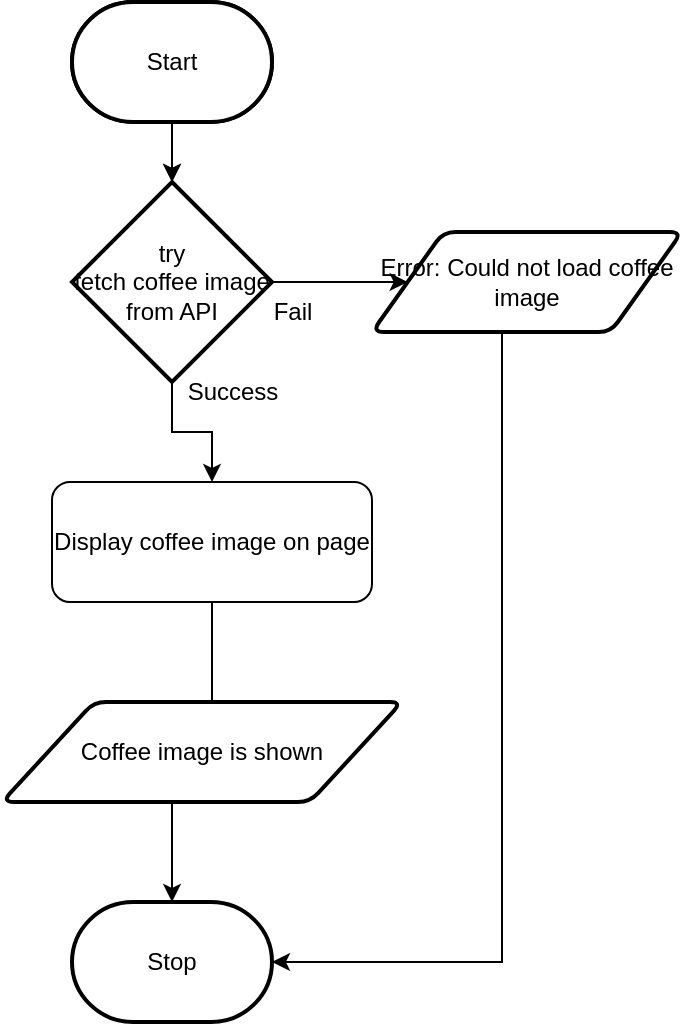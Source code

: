 <mxfile>
    <diagram id="HIP3nbAZw_EuaXWnEj3U" name="Page-1">
        <mxGraphModel dx="466" dy="390" grid="1" gridSize="10" guides="1" tooltips="1" connect="1" arrows="1" fold="1" page="1" pageScale="1" pageWidth="850" pageHeight="1100" math="0" shadow="0">
            <root>
                <mxCell id="0"/>
                <mxCell id="1" parent="0"/>
                <mxCell id="8" value="Start" style="strokeWidth=2;html=1;shape=mxgraph.flowchart.terminator;whiteSpace=wrap;" parent="1" vertex="1">
                    <mxGeometry x="255" y="150" width="100" height="60" as="geometry"/>
                </mxCell>
                <mxCell id="10" value="" style="edgeStyle=orthogonalEdgeStyle;html=1;rounded=0;" parent="1" source="8" edge="1">
                    <mxGeometry relative="1" as="geometry">
                        <mxPoint x="305" y="210" as="sourcePoint"/>
                        <mxPoint x="305" y="240" as="targetPoint"/>
                    </mxGeometry>
                </mxCell>
                <mxCell id="19" style="edgeStyle=orthogonalEdgeStyle;html=1;rounded=0;" edge="1" parent="1" source="30" target="21">
                    <mxGeometry relative="1" as="geometry"/>
                </mxCell>
                <mxCell id="20" value="Start" style="strokeWidth=2;html=1;shape=mxgraph.flowchart.terminator;whiteSpace=wrap;" vertex="1" parent="1">
                    <mxGeometry x="255" y="150" width="100" height="60" as="geometry"/>
                </mxCell>
                <mxCell id="21" value="Stop" style="strokeWidth=2;html=1;shape=mxgraph.flowchart.terminator;whiteSpace=wrap;" vertex="1" parent="1">
                    <mxGeometry x="255" y="600" width="100" height="60" as="geometry"/>
                </mxCell>
                <mxCell id="22" value="" style="edgeStyle=orthogonalEdgeStyle;html=1;rounded=0;" edge="1" parent="1" source="20" target="24">
                    <mxGeometry relative="1" as="geometry">
                        <mxPoint x="305" y="210" as="sourcePoint"/>
                        <mxPoint x="305" y="470" as="targetPoint"/>
                    </mxGeometry>
                </mxCell>
                <mxCell id="23" value="" style="edgeStyle=none;html=1;" edge="1" parent="1" source="24" target="26">
                    <mxGeometry relative="1" as="geometry"/>
                </mxCell>
                <mxCell id="24" value="try&lt;div&gt;fetch coffee image from API&lt;/div&gt;" style="strokeWidth=2;html=1;shape=mxgraph.flowchart.decision;whiteSpace=wrap;" vertex="1" parent="1">
                    <mxGeometry x="255" y="240" width="100" height="100" as="geometry"/>
                </mxCell>
                <mxCell id="25" style="edgeStyle=elbowEdgeStyle;html=1;rounded=0;" edge="1" parent="1" source="26" target="21">
                    <mxGeometry relative="1" as="geometry">
                        <mxPoint x="480" y="650" as="targetPoint"/>
                        <Array as="points">
                            <mxPoint x="470" y="460"/>
                        </Array>
                    </mxGeometry>
                </mxCell>
                <mxCell id="26" value="Error: Could not load coffee image" style="shape=parallelogram;html=1;strokeWidth=2;perimeter=parallelogramPerimeter;whiteSpace=wrap;rounded=1;arcSize=12;size=0.23;" vertex="1" parent="1">
                    <mxGeometry x="405" y="265" width="155" height="50" as="geometry"/>
                </mxCell>
                <mxCell id="27" value="Fail" style="text;html=1;align=center;verticalAlign=middle;resizable=0;points=[];autosize=1;strokeColor=none;fillColor=none;" vertex="1" parent="1">
                    <mxGeometry x="345" y="290" width="40" height="30" as="geometry"/>
                </mxCell>
                <mxCell id="28" value="Success" style="text;html=1;align=center;verticalAlign=middle;resizable=0;points=[];autosize=1;strokeColor=none;fillColor=none;" vertex="1" parent="1">
                    <mxGeometry x="300" y="330" width="70" height="30" as="geometry"/>
                </mxCell>
                <mxCell id="29" value="" style="edgeStyle=orthogonalEdgeStyle;html=1;rounded=0;" edge="1" parent="1" source="24" target="30">
                    <mxGeometry relative="1" as="geometry">
                        <mxPoint x="305" y="340" as="sourcePoint"/>
                        <mxPoint x="305" y="560" as="targetPoint"/>
                    </mxGeometry>
                </mxCell>
                <mxCell id="30" value="Display coffee image on page" style="rounded=1;whiteSpace=wrap;html=1;" vertex="1" parent="1">
                    <mxGeometry x="245" y="390" width="160" height="60" as="geometry"/>
                </mxCell>
                <mxCell id="31" value="Coffee image is shown" style="shape=parallelogram;html=1;strokeWidth=2;perimeter=parallelogramPerimeter;whiteSpace=wrap;rounded=1;arcSize=12;size=0.23;" vertex="1" parent="1">
                    <mxGeometry x="220" y="500" width="200" height="50" as="geometry"/>
                </mxCell>
            </root>
        </mxGraphModel>
    </diagram>
</mxfile>